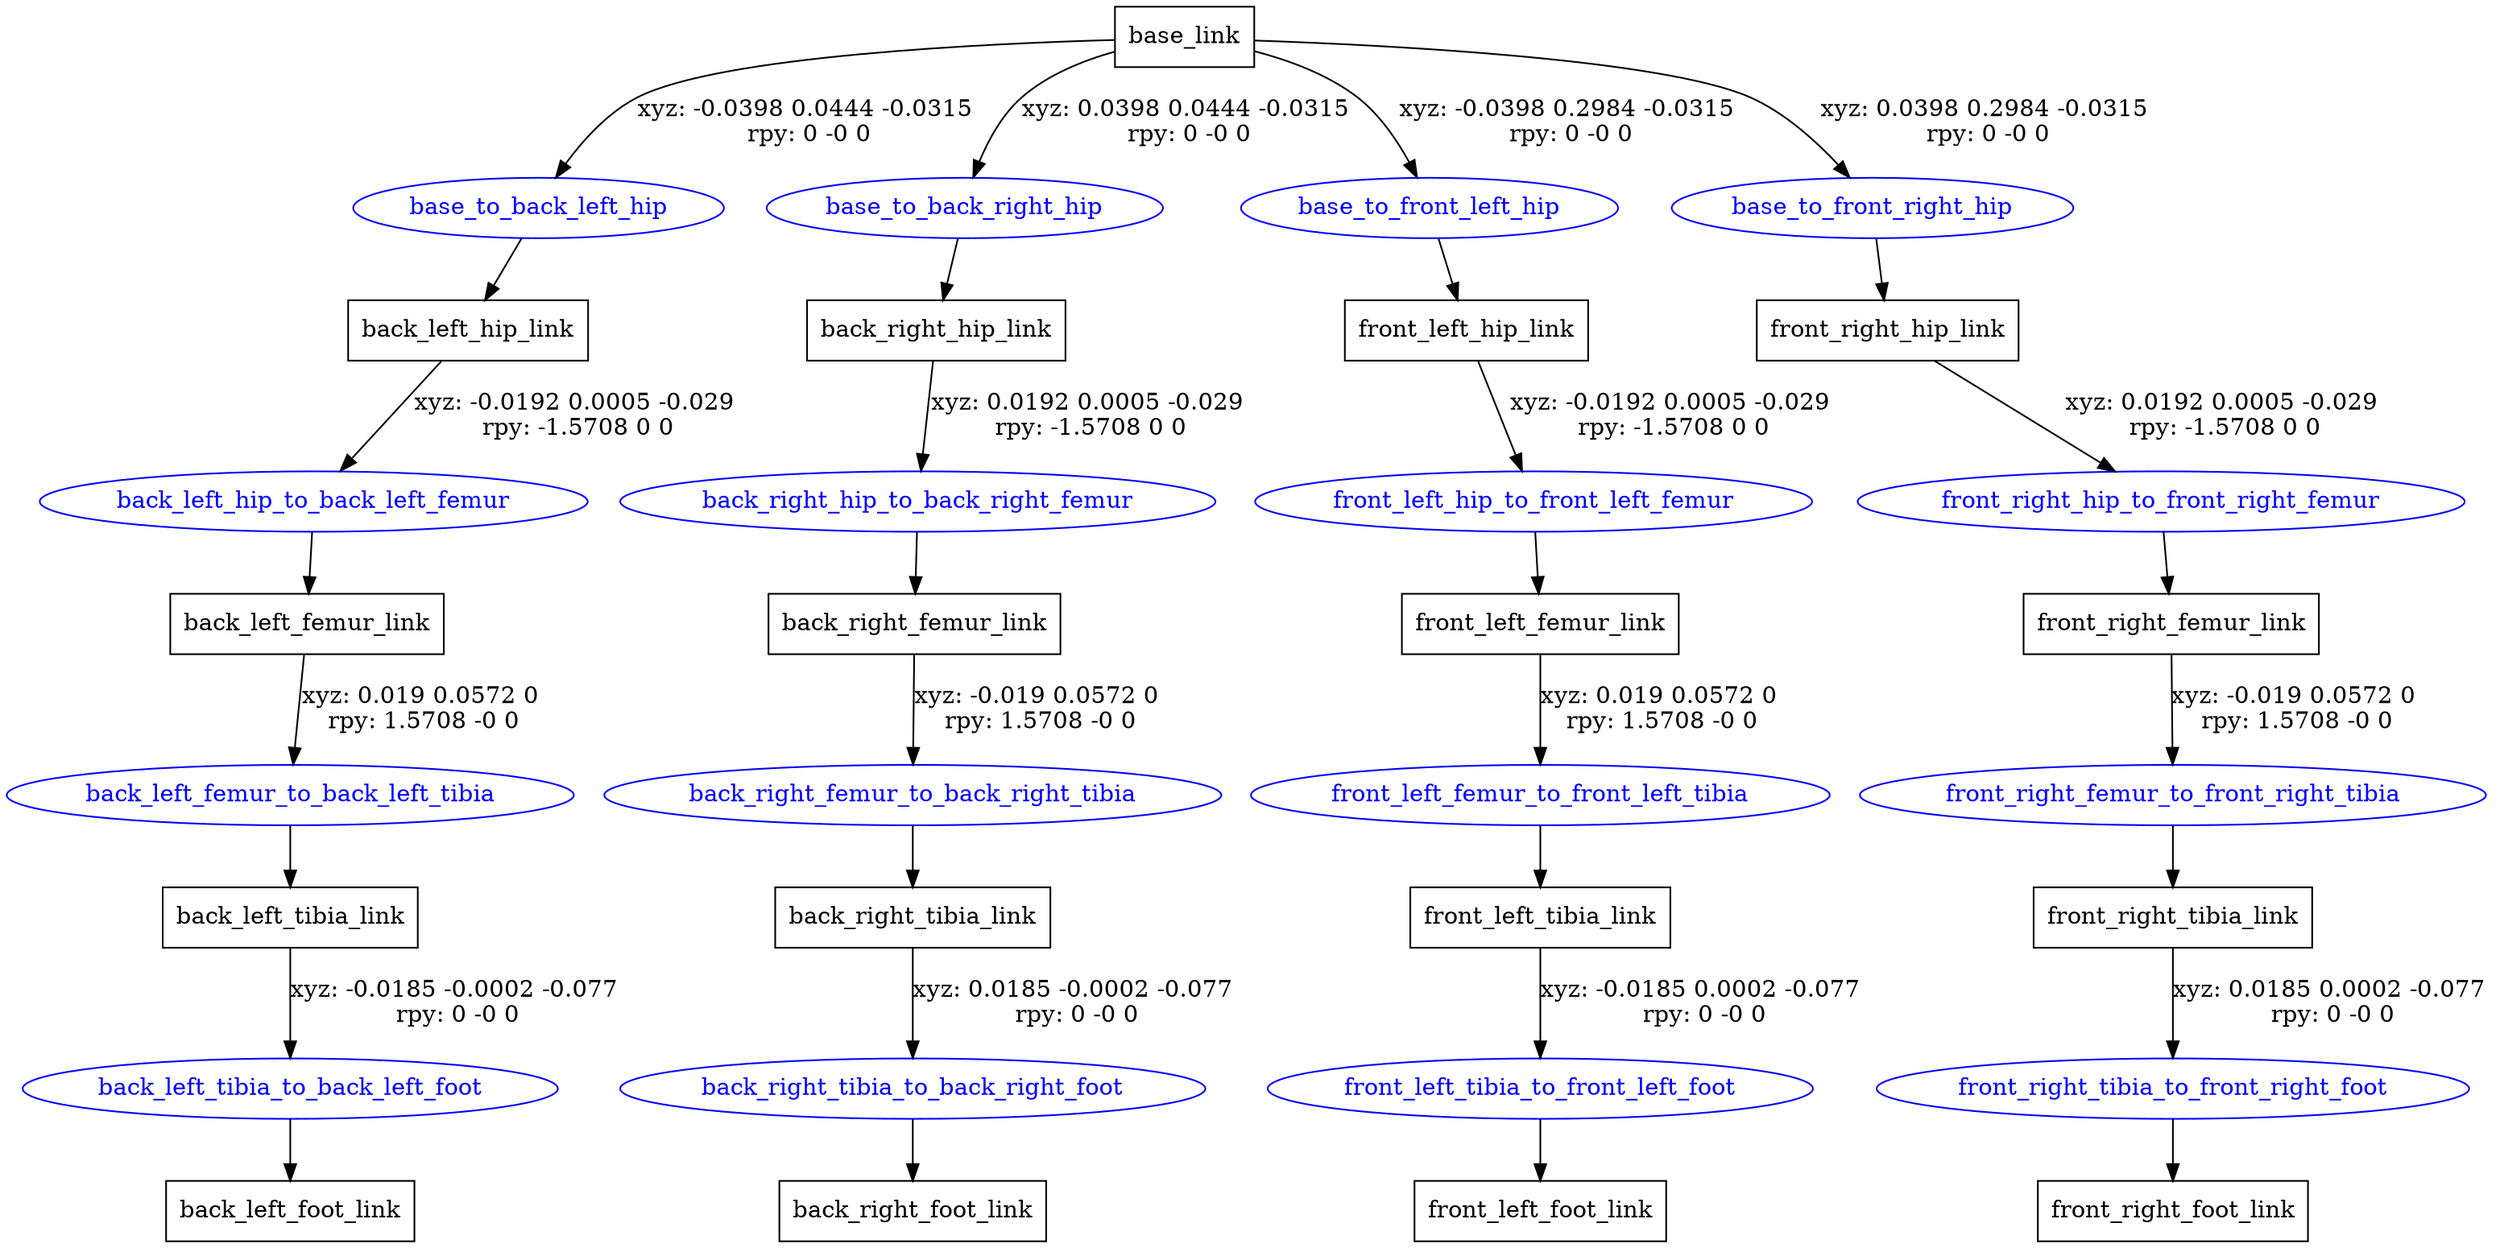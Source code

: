 digraph G {
node [shape=box];
"base_link" [label="base_link"];
"back_left_hip_link" [label="back_left_hip_link"];
"back_left_femur_link" [label="back_left_femur_link"];
"back_left_tibia_link" [label="back_left_tibia_link"];
"back_left_foot_link" [label="back_left_foot_link"];
"back_right_hip_link" [label="back_right_hip_link"];
"back_right_femur_link" [label="back_right_femur_link"];
"back_right_tibia_link" [label="back_right_tibia_link"];
"back_right_foot_link" [label="back_right_foot_link"];
"front_left_hip_link" [label="front_left_hip_link"];
"front_left_femur_link" [label="front_left_femur_link"];
"front_left_tibia_link" [label="front_left_tibia_link"];
"front_left_foot_link" [label="front_left_foot_link"];
"front_right_hip_link" [label="front_right_hip_link"];
"front_right_femur_link" [label="front_right_femur_link"];
"front_right_tibia_link" [label="front_right_tibia_link"];
"front_right_foot_link" [label="front_right_foot_link"];
node [shape=ellipse, color=blue, fontcolor=blue];
"base_link" -> "base_to_back_left_hip" [label="xyz: -0.0398 0.0444 -0.0315 \nrpy: 0 -0 0"]
"base_to_back_left_hip" -> "back_left_hip_link"
"back_left_hip_link" -> "back_left_hip_to_back_left_femur" [label="xyz: -0.0192 0.0005 -0.029 \nrpy: -1.5708 0 0"]
"back_left_hip_to_back_left_femur" -> "back_left_femur_link"
"back_left_femur_link" -> "back_left_femur_to_back_left_tibia" [label="xyz: 0.019 0.0572 0 \nrpy: 1.5708 -0 0"]
"back_left_femur_to_back_left_tibia" -> "back_left_tibia_link"
"back_left_tibia_link" -> "back_left_tibia_to_back_left_foot" [label="xyz: -0.0185 -0.0002 -0.077 \nrpy: 0 -0 0"]
"back_left_tibia_to_back_left_foot" -> "back_left_foot_link"
"base_link" -> "base_to_back_right_hip" [label="xyz: 0.0398 0.0444 -0.0315 \nrpy: 0 -0 0"]
"base_to_back_right_hip" -> "back_right_hip_link"
"back_right_hip_link" -> "back_right_hip_to_back_right_femur" [label="xyz: 0.0192 0.0005 -0.029 \nrpy: -1.5708 0 0"]
"back_right_hip_to_back_right_femur" -> "back_right_femur_link"
"back_right_femur_link" -> "back_right_femur_to_back_right_tibia" [label="xyz: -0.019 0.0572 0 \nrpy: 1.5708 -0 0"]
"back_right_femur_to_back_right_tibia" -> "back_right_tibia_link"
"back_right_tibia_link" -> "back_right_tibia_to_back_right_foot" [label="xyz: 0.0185 -0.0002 -0.077 \nrpy: 0 -0 0"]
"back_right_tibia_to_back_right_foot" -> "back_right_foot_link"
"base_link" -> "base_to_front_left_hip" [label="xyz: -0.0398 0.2984 -0.0315 \nrpy: 0 -0 0"]
"base_to_front_left_hip" -> "front_left_hip_link"
"front_left_hip_link" -> "front_left_hip_to_front_left_femur" [label="xyz: -0.0192 0.0005 -0.029 \nrpy: -1.5708 0 0"]
"front_left_hip_to_front_left_femur" -> "front_left_femur_link"
"front_left_femur_link" -> "front_left_femur_to_front_left_tibia" [label="xyz: 0.019 0.0572 0 \nrpy: 1.5708 -0 0"]
"front_left_femur_to_front_left_tibia" -> "front_left_tibia_link"
"front_left_tibia_link" -> "front_left_tibia_to_front_left_foot" [label="xyz: -0.0185 0.0002 -0.077 \nrpy: 0 -0 0"]
"front_left_tibia_to_front_left_foot" -> "front_left_foot_link"
"base_link" -> "base_to_front_right_hip" [label="xyz: 0.0398 0.2984 -0.0315 \nrpy: 0 -0 0"]
"base_to_front_right_hip" -> "front_right_hip_link"
"front_right_hip_link" -> "front_right_hip_to_front_right_femur" [label="xyz: 0.0192 0.0005 -0.029 \nrpy: -1.5708 0 0"]
"front_right_hip_to_front_right_femur" -> "front_right_femur_link"
"front_right_femur_link" -> "front_right_femur_to_front_right_tibia" [label="xyz: -0.019 0.0572 0 \nrpy: 1.5708 -0 0"]
"front_right_femur_to_front_right_tibia" -> "front_right_tibia_link"
"front_right_tibia_link" -> "front_right_tibia_to_front_right_foot" [label="xyz: 0.0185 0.0002 -0.077 \nrpy: 0 -0 0"]
"front_right_tibia_to_front_right_foot" -> "front_right_foot_link"
}
